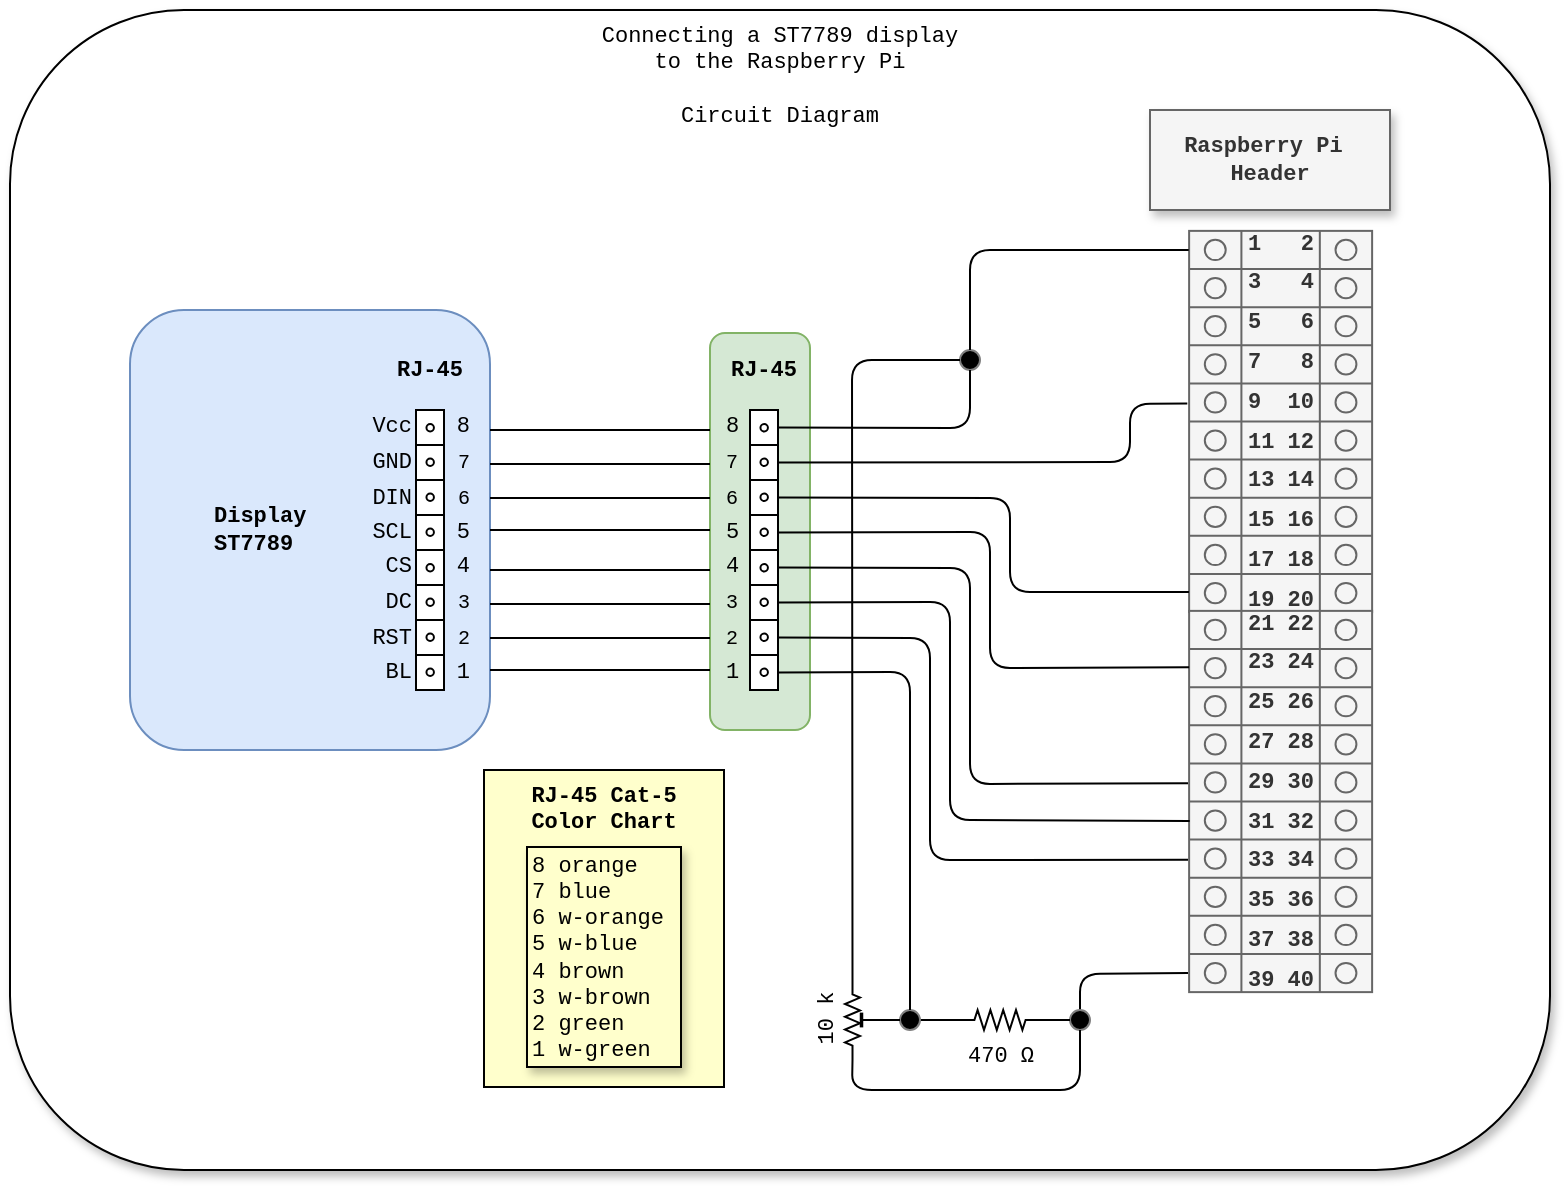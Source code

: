 <mxfile version="12.6.5" type="device"><diagram id="QtXscfLaX9nEh2jGFovE" name="Page-1"><mxGraphModel dx="987" dy="716" grid="1" gridSize="10" guides="1" tooltips="1" connect="1" arrows="1" fold="1" page="1" pageScale="1" pageWidth="850" pageHeight="1100" math="0" shadow="0"><root><mxCell id="0"/><mxCell id="1" parent="0"/><mxCell id="lwwgfgAfhMC9jhSE0C4L-85" value="Connecting a ST7789 display&lt;br&gt;to the Raspberry Pi&lt;br&gt;&lt;br&gt;Circuit Diagram" style="rounded=1;whiteSpace=wrap;html=1;shadow=1;glass=0;dashed=0;comic=0;labelBackgroundColor=none;fontFamily=Courier New;fontSize=11;align=center;verticalAlign=top;" vertex="1" parent="1"><mxGeometry x="80" y="60" width="770" height="580" as="geometry"/></mxCell><mxCell id="lwwgfgAfhMC9jhSE0C4L-52" value="" style="rounded=1;whiteSpace=wrap;html=1;shadow=0;dashed=0;labelBackgroundColor=#ffffff;fontFamily=Courier New;fontSize=11;align=left;strokeColor=#82b366;fillColor=#d5e8d4;" vertex="1" parent="1"><mxGeometry x="430" y="221.5" width="50" height="198.5" as="geometry"/></mxCell><mxCell id="lwwgfgAfhMC9jhSE0C4L-50" value="&lt;blockquote style=&quot;margin: 0 0 0 40px ; border: none ; padding: 0px&quot;&gt;Display&lt;/blockquote&gt;&lt;blockquote style=&quot;margin: 0 0 0 40px ; border: none ; padding: 0px&quot;&gt;ST7789&lt;br&gt;&lt;/blockquote&gt;" style="rounded=1;whiteSpace=wrap;html=1;shadow=0;dashed=0;labelBackgroundColor=none;fontFamily=Courier New;fontSize=11;align=left;strokeColor=#6c8ebf;fillColor=#dae8fc;fontStyle=1" vertex="1" parent="1"><mxGeometry x="140" y="210" width="180" height="220" as="geometry"/></mxCell><mxCell id="lwwgfgAfhMC9jhSE0C4L-11" value="&lt;p style=&quot;line-height: 180%&quot;&gt;1&amp;nbsp; &amp;nbsp;2&lt;br&gt;3&amp;nbsp; &amp;nbsp;4&lt;br&gt;5&amp;nbsp; &amp;nbsp;6&lt;br&gt;7&amp;nbsp; &amp;nbsp;8&lt;br&gt;9&amp;nbsp; 10&lt;br&gt;11 12&lt;br&gt;13 14&lt;br&gt;15 16&lt;br&gt;17 18&lt;br&gt;19 20&lt;/p&gt;" style="line-hight=44px;verticalLabelPosition=middle;dashed=0;shadow=0;html=1;align=center;verticalAlign=middle;shape=mxgraph.cabinets.terminal_75mm2_x10;fontFamily=Courier New;fontSize=11;rotation=90;labelPosition=center;horizontal=0;spacing=20;spacingTop=0;labelBackgroundColor=none;labelBorderColor=none;aspect=fixed;fontStyle=1;fillColor=#f5f5f5;strokeColor=#666666;fontColor=#333333;" vertex="1" parent="1"><mxGeometry x="620" y="220" width="190.62" height="91.5" as="geometry"/></mxCell><mxCell id="lwwgfgAfhMC9jhSE0C4L-16" value="&lt;p style=&quot;line-height: 180%&quot;&gt;21 22&lt;br&gt;23 24&lt;br&gt;25 26&lt;br&gt;27 28&lt;br&gt;29 30&lt;br&gt;31 32&lt;br&gt;33 34&lt;br&gt;35 36&lt;br&gt;37 38&lt;br&gt;39 40&lt;/p&gt;" style="line-hight=44px;verticalLabelPosition=middle;dashed=0;shadow=0;html=1;align=center;verticalAlign=middle;shape=mxgraph.cabinets.terminal_75mm2_x10;fontFamily=Courier New;fontSize=11;rotation=90;labelPosition=center;horizontal=0;spacing=20;spacingTop=0;labelBackgroundColor=none;labelBorderColor=none;aspect=fixed;fontStyle=1;fillColor=#f5f5f5;strokeColor=#666666;fontColor=#333333;" vertex="1" parent="1"><mxGeometry x="620" y="410" width="190.62" height="91.5" as="geometry"/></mxCell><mxCell id="lwwgfgAfhMC9jhSE0C4L-20" value="&lt;p style=&quot;line-height: 180%&quot;&gt;&lt;/p&gt;&lt;p style=&quot;line-height: 110%&quot;&gt;&lt;/p&gt;&lt;p style=&quot;line-height: 163%&quot;&gt;8&lt;br&gt;&lt;span style=&quot;font-size: 10px&quot;&gt;7&lt;br&gt;&lt;/span&gt;&lt;span style=&quot;font-size: 10px&quot;&gt;6&lt;br&gt;&lt;/span&gt;&lt;span style=&quot;line-height: 154%&quot;&gt;5&lt;/span&gt;&lt;/p&gt;&lt;p&gt;&lt;/p&gt;&lt;p&gt;&lt;/p&gt;" style="pointerEvents=1;verticalLabelPosition=middle;shadow=0;dashed=0;align=left;html=1;verticalAlign=middle;shape=stencil(zVbBToQwEP0aroS2InhUxKMXTTzXpSuNpSUFd/XvLRSiZV12lpKNCZd5U+a9aV8nDUjWlLRmAY5oU7NNG5D7AOMd1Zy+CgNjkyktiOLIxpJWzELPTFdcUmHAO0V1YfNNq9U72/OiHf7ksmSatza7t1gSdyHJg+jWgD8fyTZKSqOEK9n8kT9Ya9gol62j6wVZrtrQVqxl2sKD/k8n+hqiEOFeEn5YzIoXsJLEl5UsYL327vVqAWvq2+sjhDSMXVo/yqcFlMiPMoe4F63t3hzi3imrt3tziHunrN7uzSHunbKedi/JTHZ+fJFsqzR70+pDFifV624gH85fZ4Ieu2zADdpyIey8hqyuaTfSZxe5P1Rqx45JJEkIO0a3pODyV8kkXqPmnEygw88QuajinESE8PpbeW7R3vwAg5gXB9hvTAheN53G4Q6kzg0Yt2FoYMyODUCHxIX0xPh/6UlvgOd7uRPDyWqCejsembV9zr57e/gb);labelBackgroundColor=none;fontFamily=Courier New;fontSize=11;aspect=fixed;labelPosition=left;" vertex="1" parent="1"><mxGeometry x="450" y="260" width="14" height="70" as="geometry"/></mxCell><mxCell id="lwwgfgAfhMC9jhSE0C4L-24" value="" style="endArrow=none;html=1;fontFamily=Courier New;fontSize=11;exitX=1;exitY=0.625;exitDx=0;exitDy=0;exitPerimeter=0;entryX=0.947;entryY=1.001;entryDx=0;entryDy=0;entryPerimeter=0;" edge="1" parent="1" source="lwwgfgAfhMC9jhSE0C4L-20" target="lwwgfgAfhMC9jhSE0C4L-11"><mxGeometry width="50" height="50" relative="1" as="geometry"><mxPoint x="530" y="440" as="sourcePoint"/><mxPoint x="580" y="390" as="targetPoint"/><Array as="points"><mxPoint x="580" y="304"/><mxPoint x="580" y="351"/></Array></mxGeometry></mxCell><mxCell id="lwwgfgAfhMC9jhSE0C4L-25" value="" style="endArrow=none;html=1;fontFamily=Courier New;fontSize=11;exitX=1;exitY=0.875;exitDx=0;exitDy=0;exitPerimeter=0;entryX=0.148;entryY=1;entryDx=0;entryDy=0;entryPerimeter=0;" edge="1" parent="1" source="lwwgfgAfhMC9jhSE0C4L-20" target="lwwgfgAfhMC9jhSE0C4L-16"><mxGeometry width="50" height="50" relative="1" as="geometry"><mxPoint x="530" y="490" as="sourcePoint"/><mxPoint x="580" y="440" as="targetPoint"/><Array as="points"><mxPoint x="570" y="321"/><mxPoint x="570" y="389"/></Array></mxGeometry></mxCell><mxCell id="lwwgfgAfhMC9jhSE0C4L-30" value="&lt;p style=&quot;line-height: 180%&quot;&gt;&lt;/p&gt;&lt;p style=&quot;line-height: 110%&quot;&gt;&lt;/p&gt;&lt;p style=&quot;line-height: 163%&quot;&gt;4&lt;br&gt;&lt;span style=&quot;font-size: 10px&quot;&gt;3&lt;br&gt;&lt;/span&gt;&lt;span style=&quot;font-size: 10px&quot;&gt;2&lt;br&gt;&lt;/span&gt;1&lt;/p&gt;&lt;p&gt;&lt;/p&gt;&lt;p&gt;&lt;/p&gt;" style="pointerEvents=1;verticalLabelPosition=middle;shadow=0;dashed=0;align=left;html=1;verticalAlign=middle;shape=stencil(zVbBToQwEP0aroS2InhUxKMXTTzXpSuNpSUFd/XvLRSiZV12lpKNCZd5U+a9aV8nDUjWlLRmAY5oU7NNG5D7AOMd1Zy+CgNjkyktiOLIxpJWzELPTFdcUmHAO0V1YfNNq9U72/OiHf7ksmSatza7t1gSdyHJg+jWgD8fyTZKSqOEK9n8kT9Ya9gol62j6wVZrtrQVqxl2sKD/k8n+hqiEOFeEn5YzIoXsJLEl5UsYL327vVqAWvq2+sjhDSMXVo/yqcFlMiPMoe4F63t3hzi3imrt3tziHunrN7uzSHunbKedi/JTHZ+fJFsqzR70+pDFifV624gH85fZ4Ieu2zADdpyIey8hqyuaTfSZxe5P1Rqx45JJEkIO0a3pODyV8kkXqPmnEygw88QuajinESE8PpbeW7R3vwAg5gXB9hvTAheN53G4Q6kzg0Yt2FoYMyODUCHxIX0xPh/6UlvgOd7uRPDyWqCejsembV9zr57e/gb);labelBackgroundColor=none;fontFamily=Courier New;fontSize=11;aspect=fixed;labelPosition=left;" vertex="1" parent="1"><mxGeometry x="450" y="330" width="14" height="70" as="geometry"/></mxCell><mxCell id="lwwgfgAfhMC9jhSE0C4L-31" value="" style="endArrow=none;html=1;fontFamily=Courier New;fontSize=11;exitX=1;exitY=0.125;exitDx=0;exitDy=0;exitPerimeter=0;entryX=0.452;entryY=1.006;entryDx=0;entryDy=0;entryPerimeter=0;" edge="1" parent="1" source="lwwgfgAfhMC9jhSE0C4L-30" target="lwwgfgAfhMC9jhSE0C4L-16"><mxGeometry width="50" height="50" relative="1" as="geometry"><mxPoint x="480" y="520" as="sourcePoint"/><mxPoint x="530" y="470" as="targetPoint"/><Array as="points"><mxPoint x="560" y="339"/><mxPoint x="560" y="447"/></Array></mxGeometry></mxCell><mxCell id="lwwgfgAfhMC9jhSE0C4L-32" value="" style="endArrow=none;html=1;fontFamily=Courier New;fontSize=11;entryX=0.551;entryY=0.997;entryDx=0;entryDy=0;entryPerimeter=0;exitX=1;exitY=0.375;exitDx=0;exitDy=0;exitPerimeter=0;" edge="1" parent="1" source="lwwgfgAfhMC9jhSE0C4L-30" target="lwwgfgAfhMC9jhSE0C4L-16"><mxGeometry width="50" height="50" relative="1" as="geometry"><mxPoint x="480" y="550" as="sourcePoint"/><mxPoint x="530" y="500" as="targetPoint"/><Array as="points"><mxPoint x="550" y="356"/><mxPoint x="550" y="465"/></Array></mxGeometry></mxCell><mxCell id="lwwgfgAfhMC9jhSE0C4L-33" value="" style="endArrow=none;html=1;fontFamily=Courier New;fontSize=11;entryX=1;entryY=0.625;entryDx=0;entryDy=0;entryPerimeter=0;exitX=0.653;exitY=1.006;exitDx=0;exitDy=0;exitPerimeter=0;" edge="1" parent="1" source="lwwgfgAfhMC9jhSE0C4L-16" target="lwwgfgAfhMC9jhSE0C4L-30"><mxGeometry width="50" height="50" relative="1" as="geometry"><mxPoint x="440" y="540" as="sourcePoint"/><mxPoint x="490" y="490" as="targetPoint"/><Array as="points"><mxPoint x="540" y="485"/><mxPoint x="540" y="374"/></Array></mxGeometry></mxCell><mxCell id="lwwgfgAfhMC9jhSE0C4L-34" value="RJ-45" style="text;html=1;strokeColor=none;fillColor=none;align=center;verticalAlign=middle;whiteSpace=wrap;rounded=0;shadow=0;dashed=0;labelBackgroundColor=none;fontFamily=Courier New;fontSize=11;fontStyle=1" vertex="1" parent="1"><mxGeometry x="437" y="230" width="40" height="20" as="geometry"/></mxCell><mxCell id="lwwgfgAfhMC9jhSE0C4L-35" value="&lt;p style=&quot;line-height: 180%&quot;&gt;&lt;/p&gt;&lt;p style=&quot;line-height: 110%&quot;&gt;&lt;/p&gt;&lt;p style=&quot;line-height: 163%&quot;&gt;8&lt;br&gt;&lt;span style=&quot;font-size: 10px&quot;&gt;7&lt;br&gt;&lt;/span&gt;&lt;span style=&quot;font-size: 10px&quot;&gt;6&lt;br&gt;&lt;/span&gt;&lt;span style=&quot;line-height: 154%&quot;&gt;5&lt;/span&gt;&lt;/p&gt;&lt;p&gt;&lt;/p&gt;&lt;p&gt;&lt;/p&gt;" style="pointerEvents=1;verticalLabelPosition=middle;shadow=0;dashed=0;align=right;html=1;verticalAlign=middle;shape=stencil(zVbBToQwEP0aroS2InhUxKMXTTzXpSuNpSUFd/XvLRSiZV12lpKNCZd5U+a9aV8nDUjWlLRmAY5oU7NNG5D7AOMd1Zy+CgNjkyktiOLIxpJWzELPTFdcUmHAO0V1YfNNq9U72/OiHf7ksmSatza7t1gSdyHJg+jWgD8fyTZKSqOEK9n8kT9Ya9gol62j6wVZrtrQVqxl2sKD/k8n+hqiEOFeEn5YzIoXsJLEl5UsYL327vVqAWvq2+sjhDSMXVo/yqcFlMiPMoe4F63t3hzi3imrt3tziHunrN7uzSHunbKedi/JTHZ+fJFsqzR70+pDFifV624gH85fZ4Ieu2zADdpyIey8hqyuaTfSZxe5P1Rqx45JJEkIO0a3pODyV8kkXqPmnEygw88QuajinESE8PpbeW7R3vwAg5gXB9hvTAheN53G4Q6kzg0Yt2FoYMyODUCHxIX0xPh/6UlvgOd7uRPDyWqCejsembV9zr57e/gb);labelBackgroundColor=none;fontFamily=Courier New;fontSize=11;aspect=fixed;labelPosition=right;" vertex="1" parent="1"><mxGeometry x="283" y="260" width="14" height="70" as="geometry"/></mxCell><mxCell id="lwwgfgAfhMC9jhSE0C4L-36" value="&lt;p style=&quot;line-height: 180%&quot;&gt;&lt;/p&gt;&lt;p style=&quot;line-height: 110%&quot;&gt;&lt;/p&gt;&lt;p style=&quot;line-height: 163%&quot;&gt;4&lt;br&gt;&lt;span style=&quot;font-size: 10px&quot;&gt;3&lt;br&gt;&lt;/span&gt;&lt;span style=&quot;font-size: 10px&quot;&gt;2&lt;br&gt;&lt;/span&gt;1&lt;/p&gt;&lt;p&gt;&lt;/p&gt;&lt;p&gt;&lt;/p&gt;" style="pointerEvents=1;verticalLabelPosition=middle;shadow=0;dashed=0;align=right;html=1;verticalAlign=middle;shape=stencil(zVbBToQwEP0aroS2InhUxKMXTTzXpSuNpSUFd/XvLRSiZV12lpKNCZd5U+a9aV8nDUjWlLRmAY5oU7NNG5D7AOMd1Zy+CgNjkyktiOLIxpJWzELPTFdcUmHAO0V1YfNNq9U72/OiHf7ksmSatza7t1gSdyHJg+jWgD8fyTZKSqOEK9n8kT9Ya9gol62j6wVZrtrQVqxl2sKD/k8n+hqiEOFeEn5YzIoXsJLEl5UsYL327vVqAWvq2+sjhDSMXVo/yqcFlMiPMoe4F63t3hzi3imrt3tziHunrN7uzSHunbKedi/JTHZ+fJFsqzR70+pDFifV624gH85fZ4Ieu2zADdpyIey8hqyuaTfSZxe5P1Rqx45JJEkIO0a3pODyV8kkXqPmnEygw88QuajinESE8PpbeW7R3vwAg5gXB9hvTAheN53G4Q6kzg0Yt2FoYMyODUCHxIX0xPh/6UlvgOd7uRPDyWqCejsembV9zr57e/gb);labelBackgroundColor=none;fontFamily=Courier New;fontSize=11;aspect=fixed;labelPosition=right;" vertex="1" parent="1"><mxGeometry x="283" y="330" width="14" height="70" as="geometry"/></mxCell><mxCell id="lwwgfgAfhMC9jhSE0C4L-37" value="RJ-45" style="text;html=1;strokeColor=none;fillColor=none;align=center;verticalAlign=middle;whiteSpace=wrap;rounded=0;shadow=0;dashed=0;labelBackgroundColor=none;fontFamily=Courier New;fontSize=11;fontStyle=1" vertex="1" parent="1"><mxGeometry x="270" y="230" width="40" height="20" as="geometry"/></mxCell><mxCell id="lwwgfgAfhMC9jhSE0C4L-39" value="&lt;p style=&quot;line-height: 163%&quot;&gt;Vcc&lt;br&gt;GND&lt;br&gt;DIN&lt;br&gt;SCL&lt;/p&gt;" style="text;html=1;strokeColor=none;fillColor=none;align=right;verticalAlign=middle;whiteSpace=wrap;rounded=0;shadow=0;dashed=0;labelBackgroundColor=none;fontFamily=Courier New;fontSize=11;" vertex="1" parent="1"><mxGeometry x="243" y="260" width="40" height="70" as="geometry"/></mxCell><mxCell id="lwwgfgAfhMC9jhSE0C4L-40" value="&lt;p style=&quot;line-height: 163%&quot;&gt;CS&lt;br&gt;DC&lt;br&gt;RST&lt;br&gt;BL&lt;/p&gt;" style="text;html=1;strokeColor=none;fillColor=none;align=right;verticalAlign=middle;whiteSpace=wrap;rounded=0;shadow=0;dashed=0;labelBackgroundColor=none;fontFamily=Courier New;fontSize=11;" vertex="1" parent="1"><mxGeometry x="243" y="330" width="40" height="70" as="geometry"/></mxCell><mxCell id="lwwgfgAfhMC9jhSE0C4L-41" value="" style="endArrow=none;html=1;fontFamily=Courier New;fontSize=11;verticalAlign=bottom;" edge="1" parent="1"><mxGeometry width="50" height="50" relative="1" as="geometry"><mxPoint x="320" y="270" as="sourcePoint"/><mxPoint x="430" y="270" as="targetPoint"/></mxGeometry></mxCell><mxCell id="lwwgfgAfhMC9jhSE0C4L-43" value="" style="endArrow=none;html=1;fontFamily=Courier New;fontSize=11;" edge="1" parent="1"><mxGeometry width="50" height="50" relative="1" as="geometry"><mxPoint x="320" y="287" as="sourcePoint"/><mxPoint x="430" y="287" as="targetPoint"/></mxGeometry></mxCell><mxCell id="lwwgfgAfhMC9jhSE0C4L-44" value="" style="endArrow=none;html=1;fontFamily=Courier New;fontSize=11;" edge="1" parent="1"><mxGeometry width="50" height="50" relative="1" as="geometry"><mxPoint x="320" y="304" as="sourcePoint"/><mxPoint x="430" y="304" as="targetPoint"/></mxGeometry></mxCell><mxCell id="lwwgfgAfhMC9jhSE0C4L-45" value="" style="endArrow=none;html=1;fontFamily=Courier New;fontSize=11;" edge="1" parent="1"><mxGeometry width="50" height="50" relative="1" as="geometry"><mxPoint x="320" y="320" as="sourcePoint"/><mxPoint x="430" y="320" as="targetPoint"/></mxGeometry></mxCell><mxCell id="lwwgfgAfhMC9jhSE0C4L-46" value="" style="endArrow=none;html=1;fontFamily=Courier New;fontSize=11;" edge="1" parent="1"><mxGeometry width="50" height="50" relative="1" as="geometry"><mxPoint x="320" y="340" as="sourcePoint"/><mxPoint x="430" y="340" as="targetPoint"/></mxGeometry></mxCell><mxCell id="lwwgfgAfhMC9jhSE0C4L-47" value="" style="endArrow=none;html=1;fontFamily=Courier New;fontSize=11;" edge="1" parent="1"><mxGeometry width="50" height="50" relative="1" as="geometry"><mxPoint x="320" y="357" as="sourcePoint"/><mxPoint x="430" y="357" as="targetPoint"/></mxGeometry></mxCell><mxCell id="lwwgfgAfhMC9jhSE0C4L-48" value="" style="endArrow=none;html=1;fontFamily=Courier New;fontSize=11;" edge="1" parent="1"><mxGeometry width="50" height="50" relative="1" as="geometry"><mxPoint x="320" y="374" as="sourcePoint"/><mxPoint x="430" y="374" as="targetPoint"/></mxGeometry></mxCell><mxCell id="lwwgfgAfhMC9jhSE0C4L-49" value="" style="endArrow=none;html=1;fontFamily=Courier New;fontSize=11;" edge="1" parent="1"><mxGeometry width="50" height="50" relative="1" as="geometry"><mxPoint x="320" y="390" as="sourcePoint"/><mxPoint x="430" y="390" as="targetPoint"/></mxGeometry></mxCell><mxCell id="lwwgfgAfhMC9jhSE0C4L-54" value="470&amp;nbsp;Ω" style="pointerEvents=1;verticalLabelPosition=bottom;shadow=0;dashed=0;align=center;html=1;verticalAlign=top;shape=mxgraph.electrical.resistors.resistor_2;labelBackgroundColor=#ffffff;strokeColor=#000000;fontFamily=Courier New;fontSize=11;" vertex="1" parent="1"><mxGeometry x="555" y="560" width="40" height="10" as="geometry"/></mxCell><mxCell id="lwwgfgAfhMC9jhSE0C4L-56" value="10 k" style="pointerEvents=1;verticalLabelPosition=top;shadow=0;dashed=0;align=center;html=1;verticalAlign=bottom;shape=mxgraph.electrical.resistors.trimmer_pot_2;labelBackgroundColor=#ffffff;strokeColor=#000000;fontFamily=Courier New;fontSize=11;rotation=-90;labelPosition=center;" vertex="1" parent="1"><mxGeometry x="485" y="557.5" width="40" height="15" as="geometry"/></mxCell><mxCell id="lwwgfgAfhMC9jhSE0C4L-57" value="" style="endArrow=none;html=1;fontFamily=Courier New;fontSize=11;entryX=0;entryY=0.5;entryDx=0;entryDy=0;entryPerimeter=0;exitX=1;exitY=0.5;exitDx=0;exitDy=0;" edge="1" parent="1" source="lwwgfgAfhMC9jhSE0C4L-60" target="lwwgfgAfhMC9jhSE0C4L-54"><mxGeometry width="50" height="50" relative="1" as="geometry"><mxPoint x="525" y="580" as="sourcePoint"/><mxPoint x="610" y="610" as="targetPoint"/></mxGeometry></mxCell><mxCell id="lwwgfgAfhMC9jhSE0C4L-58" value="" style="endArrow=none;html=1;fontFamily=Courier New;fontSize=11;exitX=0.5;exitY=0;exitDx=0;exitDy=0;entryX=0.95;entryY=1.006;entryDx=0;entryDy=0;entryPerimeter=0;" edge="1" parent="1" source="lwwgfgAfhMC9jhSE0C4L-59" target="lwwgfgAfhMC9jhSE0C4L-16"><mxGeometry width="50" height="50" relative="1" as="geometry"><mxPoint x="562.66" y="557.5" as="sourcePoint"/><mxPoint x="612.66" y="507.5" as="targetPoint"/><Array as="points"><mxPoint x="615" y="542"/></Array></mxGeometry></mxCell><mxCell id="lwwgfgAfhMC9jhSE0C4L-59" value="" style="ellipse;whiteSpace=wrap;html=1;aspect=fixed;shadow=0;dashed=0;labelBackgroundColor=#ffffff;strokeColor=#808080;fontFamily=Courier New;fontSize=11;align=left;fillColor=#000000;" vertex="1" parent="1"><mxGeometry x="610" y="560" width="10" height="10" as="geometry"/></mxCell><mxCell id="lwwgfgAfhMC9jhSE0C4L-60" value="" style="ellipse;whiteSpace=wrap;html=1;aspect=fixed;shadow=0;dashed=0;labelBackgroundColor=#ffffff;strokeColor=#808080;fontFamily=Courier New;fontSize=11;align=left;fillColor=#000000;" vertex="1" parent="1"><mxGeometry x="525" y="560" width="10" height="10" as="geometry"/></mxCell><mxCell id="lwwgfgAfhMC9jhSE0C4L-62" value="" style="endArrow=none;html=1;fontFamily=Courier New;fontSize=11;entryX=1;entryY=0.875;entryDx=0;entryDy=0;entryPerimeter=0;exitX=0.5;exitY=0;exitDx=0;exitDy=0;" edge="1" parent="1" source="lwwgfgAfhMC9jhSE0C4L-60" target="lwwgfgAfhMC9jhSE0C4L-30"><mxGeometry width="50" height="50" relative="1" as="geometry"><mxPoint x="450" y="520" as="sourcePoint"/><mxPoint x="500" y="470" as="targetPoint"/><Array as="points"><mxPoint x="530" y="391"/></Array></mxGeometry></mxCell><mxCell id="lwwgfgAfhMC9jhSE0C4L-63" value="" style="endArrow=none;html=1;fontFamily=Courier New;fontSize=11;entryX=0.5;entryY=1;entryDx=0;entryDy=0;entryPerimeter=0;exitX=0;exitY=0.5;exitDx=0;exitDy=0;" edge="1" parent="1" source="lwwgfgAfhMC9jhSE0C4L-60" target="lwwgfgAfhMC9jhSE0C4L-56"><mxGeometry width="50" height="50" relative="1" as="geometry"><mxPoint x="525" y="610" as="sourcePoint"/><mxPoint x="505" y="590" as="targetPoint"/></mxGeometry></mxCell><mxCell id="lwwgfgAfhMC9jhSE0C4L-64" value="" style="endArrow=none;html=1;fontFamily=Courier New;fontSize=11;exitX=1;exitY=0.5;exitDx=0;exitDy=0;exitPerimeter=0;entryX=0;entryY=0.5;entryDx=0;entryDy=0;" edge="1" parent="1" source="lwwgfgAfhMC9jhSE0C4L-54" target="lwwgfgAfhMC9jhSE0C4L-59"><mxGeometry width="50" height="50" relative="1" as="geometry"><mxPoint x="585" y="640" as="sourcePoint"/><mxPoint x="635" y="590" as="targetPoint"/></mxGeometry></mxCell><mxCell id="lwwgfgAfhMC9jhSE0C4L-65" value="" style="endArrow=none;html=1;fontFamily=Courier New;fontSize=11;entryX=0.5;entryY=1;entryDx=0;entryDy=0;exitX=0;exitY=0.25;exitDx=0;exitDy=0;exitPerimeter=0;" edge="1" parent="1" source="lwwgfgAfhMC9jhSE0C4L-56" target="lwwgfgAfhMC9jhSE0C4L-59"><mxGeometry width="50" height="50" relative="1" as="geometry"><mxPoint x="555" y="660" as="sourcePoint"/><mxPoint x="605" y="610" as="targetPoint"/><Array as="points"><mxPoint x="501" y="600"/><mxPoint x="615" y="600"/></Array></mxGeometry></mxCell><mxCell id="lwwgfgAfhMC9jhSE0C4L-66" value="" style="ellipse;whiteSpace=wrap;html=1;aspect=fixed;shadow=0;dashed=0;labelBackgroundColor=#ffffff;strokeColor=#808080;fontFamily=Courier New;fontSize=11;align=left;fillColor=#000000;" vertex="1" parent="1"><mxGeometry x="555" y="230" width="10" height="10" as="geometry"/></mxCell><mxCell id="lwwgfgAfhMC9jhSE0C4L-73" value="" style="endArrow=none;html=1;fontFamily=Courier New;fontSize=11;entryX=0.453;entryY=1.01;entryDx=0;entryDy=0;entryPerimeter=0;exitX=1;exitY=0.375;exitDx=0;exitDy=0;exitPerimeter=0;" edge="1" parent="1" source="lwwgfgAfhMC9jhSE0C4L-20" target="lwwgfgAfhMC9jhSE0C4L-11"><mxGeometry width="50" height="50" relative="1" as="geometry"><mxPoint x="580" y="286" as="sourcePoint"/><mxPoint x="620" y="210" as="targetPoint"/><Array as="points"><mxPoint x="640" y="286"/><mxPoint x="640" y="257"/></Array></mxGeometry></mxCell><mxCell id="lwwgfgAfhMC9jhSE0C4L-74" value="" style="endArrow=none;html=1;fontFamily=Courier New;fontSize=11;exitX=1;exitY=0.125;exitDx=0;exitDy=0;exitPerimeter=0;entryX=0.5;entryY=1;entryDx=0;entryDy=0;" edge="1" parent="1" source="lwwgfgAfhMC9jhSE0C4L-20" target="lwwgfgAfhMC9jhSE0C4L-66"><mxGeometry width="50" height="50" relative="1" as="geometry"><mxPoint x="510" y="300" as="sourcePoint"/><mxPoint x="560" y="269" as="targetPoint"/><Array as="points"><mxPoint x="560" y="269"/></Array></mxGeometry></mxCell><mxCell id="lwwgfgAfhMC9jhSE0C4L-75" value="" style="endArrow=none;html=1;fontFamily=Courier New;fontSize=11;exitX=0.5;exitY=0;exitDx=0;exitDy=0;entryX=0.05;entryY=1.002;entryDx=0;entryDy=0;entryPerimeter=0;" edge="1" parent="1" source="lwwgfgAfhMC9jhSE0C4L-66" target="lwwgfgAfhMC9jhSE0C4L-11"><mxGeometry width="50" height="50" relative="1" as="geometry"><mxPoint x="570" y="260" as="sourcePoint"/><mxPoint x="650" y="190" as="targetPoint"/><Array as="points"><mxPoint x="560" y="180"/></Array></mxGeometry></mxCell><mxCell id="lwwgfgAfhMC9jhSE0C4L-76" value="" style="endArrow=none;html=1;fontFamily=Courier New;fontSize=11;entryX=0;entryY=0.5;entryDx=0;entryDy=0;exitX=1;exitY=0.25;exitDx=0;exitDy=0;exitPerimeter=0;" edge="1" parent="1" source="lwwgfgAfhMC9jhSE0C4L-56" target="lwwgfgAfhMC9jhSE0C4L-66"><mxGeometry width="50" height="50" relative="1" as="geometry"><mxPoint x="510" y="430" as="sourcePoint"/><mxPoint x="540" y="200" as="targetPoint"/><Array as="points"><mxPoint x="501" y="235"/></Array></mxGeometry></mxCell><mxCell id="lwwgfgAfhMC9jhSE0C4L-80" value="RJ-45 Cat-5&lt;br&gt;&lt;div style=&quot;&quot;&gt;&lt;span&gt;Color Chart&lt;/span&gt;&lt;/div&gt;" style="rounded=0;whiteSpace=wrap;html=1;shadow=0;dashed=0;labelBackgroundColor=none;strokeColor=#000000;fillColor=#FFFFCC;fontFamily=Courier New;fontSize=11;align=center;verticalAlign=top;fontStyle=1" vertex="1" parent="1"><mxGeometry x="317" y="440" width="120" height="158.5" as="geometry"/></mxCell><mxCell id="lwwgfgAfhMC9jhSE0C4L-81" value="8 orange&lt;br&gt;7 blue&lt;br&gt;6 w-orange&lt;br&gt;5 w-blue&lt;br&gt;4 brown&lt;br&gt;3 w-brown&lt;br&gt;2 green&lt;br&gt;1 w-green" style="rounded=0;whiteSpace=wrap;html=1;shadow=1;dashed=0;labelBackgroundColor=none;strokeColor=#000000;fillColor=#FFFFCC;fontFamily=Courier New;fontSize=11;align=left;glass=0;comic=0;" vertex="1" parent="1"><mxGeometry x="338.5" y="478.5" width="77" height="110" as="geometry"/></mxCell><mxCell id="lwwgfgAfhMC9jhSE0C4L-82" value="&lt;span style=&quot;white-space: normal; font-weight: 700;&quot;&gt;Raspberry Pi&amp;nbsp;&lt;/span&gt;&lt;br style=&quot;white-space: normal ; font-weight: 700&quot;&gt;&lt;span style=&quot;white-space: normal; font-weight: 700;&quot;&gt;Header&lt;/span&gt;" style="rounded=0;whiteSpace=wrap;html=1;shadow=1;glass=0;dashed=0;comic=0;labelBackgroundColor=none;strokeColor=#666666;fillColor=#f5f5f5;fontFamily=Courier New;fontSize=11;align=center;fontColor=#333333;" vertex="1" parent="1"><mxGeometry x="650" y="110" width="120" height="50" as="geometry"/></mxCell></root></mxGraphModel></diagram></mxfile>